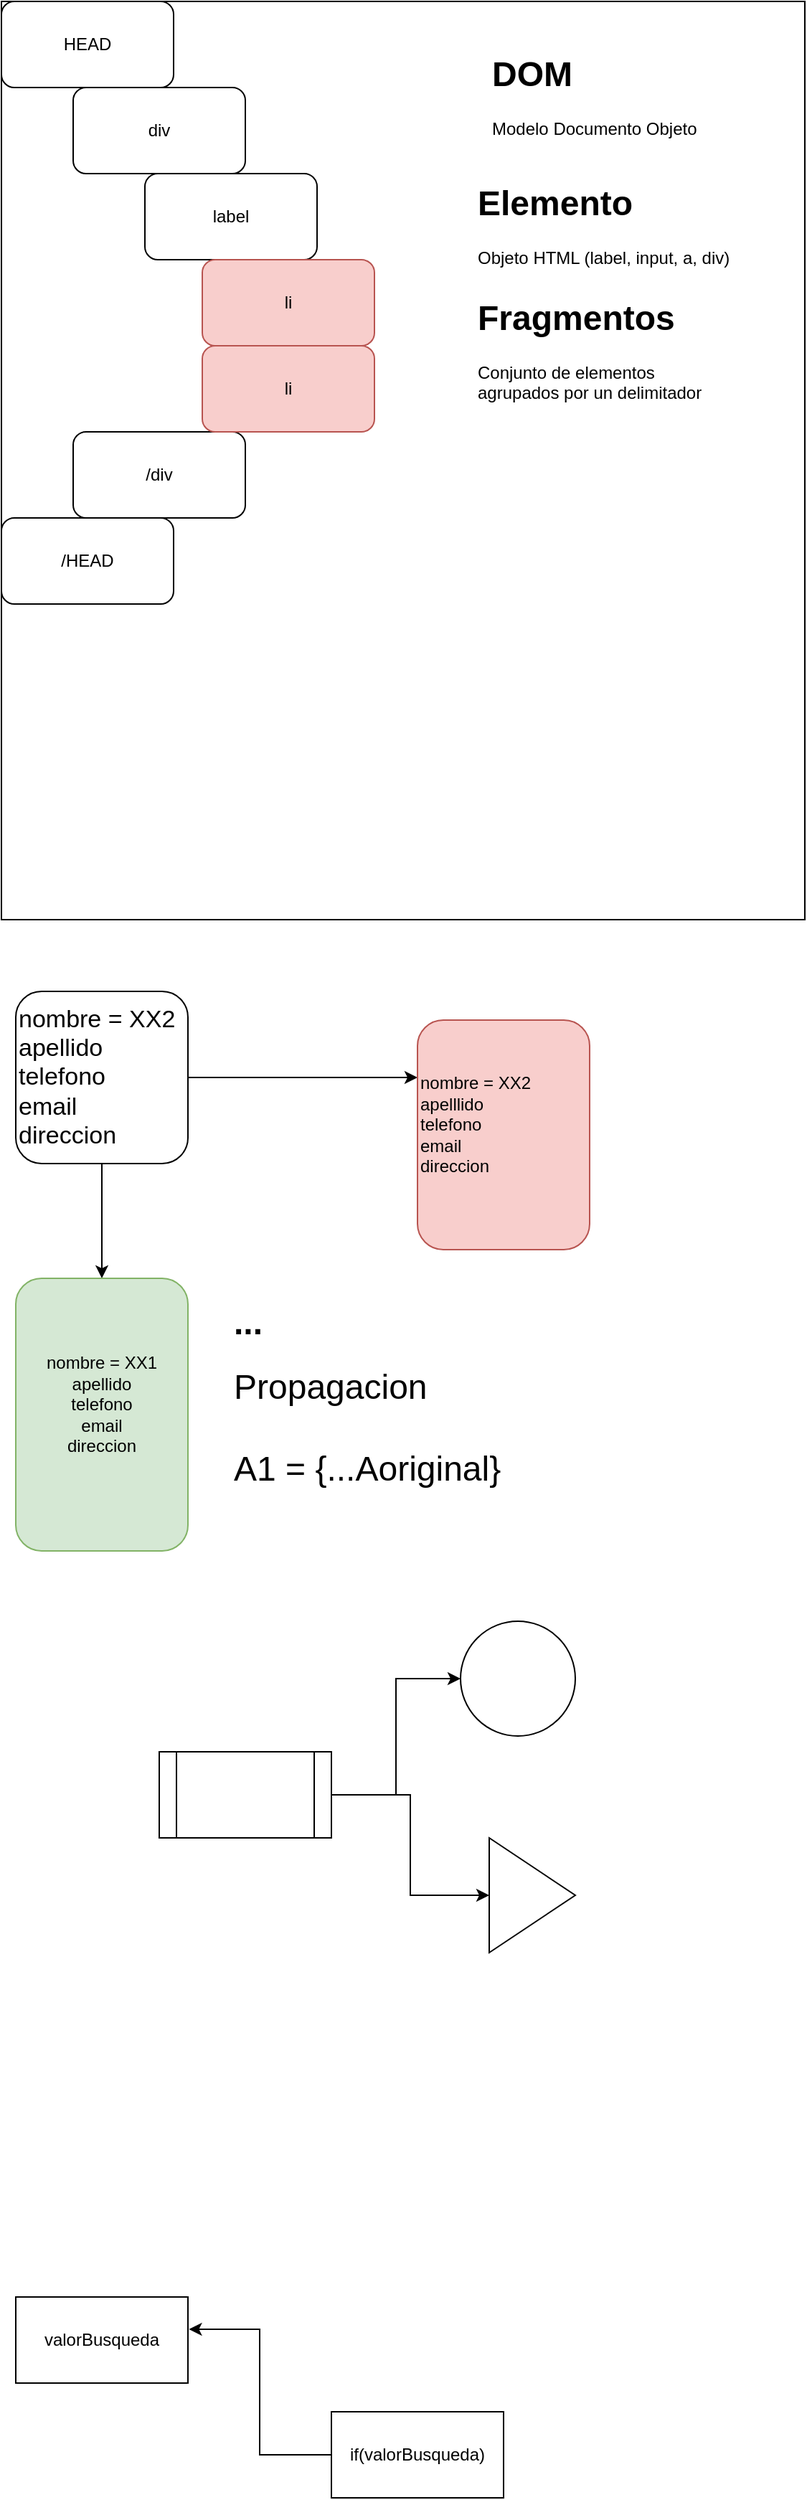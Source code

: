 <mxfile version="24.7.1" type="google">
  <diagram name="Página-1" id="49GoDjj_Vvb_qa8R1PRN">
    <mxGraphModel dx="928" dy="722" grid="1" gridSize="10" guides="1" tooltips="1" connect="1" arrows="1" fold="1" page="1" pageScale="1" pageWidth="827" pageHeight="1169" math="0" shadow="0">
      <root>
        <mxCell id="0" />
        <mxCell id="1" parent="0" />
        <mxCell id="W-MBoxAtf8QLGLF6Nhlv-1" value="" style="rounded=0;whiteSpace=wrap;html=1;" parent="1" vertex="1">
          <mxGeometry x="40" y="40" width="560" height="640" as="geometry" />
        </mxCell>
        <mxCell id="W-MBoxAtf8QLGLF6Nhlv-3" value="HEAD" style="rounded=1;whiteSpace=wrap;html=1;" parent="1" vertex="1">
          <mxGeometry x="40" y="40" width="120" height="60" as="geometry" />
        </mxCell>
        <mxCell id="W-MBoxAtf8QLGLF6Nhlv-4" value="div" style="rounded=1;whiteSpace=wrap;html=1;" parent="1" vertex="1">
          <mxGeometry x="90" y="100" width="120" height="60" as="geometry" />
        </mxCell>
        <mxCell id="W-MBoxAtf8QLGLF6Nhlv-5" value="label" style="rounded=1;whiteSpace=wrap;html=1;" parent="1" vertex="1">
          <mxGeometry x="140" y="160" width="120" height="60" as="geometry" />
        </mxCell>
        <mxCell id="W-MBoxAtf8QLGLF6Nhlv-6" value="/div" style="rounded=1;whiteSpace=wrap;html=1;" parent="1" vertex="1">
          <mxGeometry x="90" y="340" width="120" height="60" as="geometry" />
        </mxCell>
        <mxCell id="W-MBoxAtf8QLGLF6Nhlv-7" value="/HEAD" style="rounded=1;whiteSpace=wrap;html=1;" parent="1" vertex="1">
          <mxGeometry x="40" y="400" width="120" height="60" as="geometry" />
        </mxCell>
        <mxCell id="W-MBoxAtf8QLGLF6Nhlv-8" value="&lt;h1 style=&quot;margin-top: 0px;&quot;&gt;DOM&lt;/h1&gt;&lt;div&gt;Modelo Documento&amp;nbsp;&lt;span style=&quot;background-color: initial;&quot;&gt;Objeto&lt;/span&gt;&lt;span style=&quot;background-color: initial;&quot;&gt;&amp;nbsp;&lt;/span&gt;&lt;/div&gt;" style="text;html=1;whiteSpace=wrap;overflow=hidden;rounded=0;" parent="1" vertex="1">
          <mxGeometry x="380" y="70" width="180" height="120" as="geometry" />
        </mxCell>
        <mxCell id="W-MBoxAtf8QLGLF6Nhlv-9" value="li" style="rounded=1;whiteSpace=wrap;html=1;fillColor=#f8cecc;strokeColor=#b85450;" parent="1" vertex="1">
          <mxGeometry x="180" y="220" width="120" height="60" as="geometry" />
        </mxCell>
        <mxCell id="W-MBoxAtf8QLGLF6Nhlv-10" value="&lt;h1 style=&quot;margin-top: 0px;&quot;&gt;Elemento&lt;/h1&gt;&lt;div&gt;Objeto HTML (label, input, a, div)&lt;/div&gt;" style="text;html=1;whiteSpace=wrap;overflow=hidden;rounded=0;" parent="1" vertex="1">
          <mxGeometry x="370" y="160" width="190" height="80" as="geometry" />
        </mxCell>
        <mxCell id="W-MBoxAtf8QLGLF6Nhlv-11" value="&lt;h1 style=&quot;margin-top: 0px;&quot;&gt;Fragmentos&lt;/h1&gt;&lt;div&gt;Conjunto de elementos agrupados por un delimitador&lt;/div&gt;" style="text;html=1;whiteSpace=wrap;overflow=hidden;rounded=0;" parent="1" vertex="1">
          <mxGeometry x="370" y="240" width="180" height="120" as="geometry" />
        </mxCell>
        <mxCell id="W-MBoxAtf8QLGLF6Nhlv-13" style="edgeStyle=orthogonalEdgeStyle;rounded=0;orthogonalLoop=1;jettySize=auto;html=1;" parent="1" source="W-MBoxAtf8QLGLF6Nhlv-12" edge="1">
          <mxGeometry relative="1" as="geometry">
            <mxPoint x="330" y="790" as="targetPoint" />
          </mxGeometry>
        </mxCell>
        <mxCell id="W-MBoxAtf8QLGLF6Nhlv-16" style="edgeStyle=orthogonalEdgeStyle;rounded=0;orthogonalLoop=1;jettySize=auto;html=1;" parent="1" source="W-MBoxAtf8QLGLF6Nhlv-12" target="W-MBoxAtf8QLGLF6Nhlv-15" edge="1">
          <mxGeometry relative="1" as="geometry" />
        </mxCell>
        <mxCell id="W-MBoxAtf8QLGLF6Nhlv-12" value="&lt;font style=&quot;font-size: 17px;&quot;&gt;nombre = XX2&lt;/font&gt;&lt;div style=&quot;font-size: 17px;&quot;&gt;&lt;font style=&quot;font-size: 17px;&quot;&gt;apellido&lt;/font&gt;&lt;/div&gt;&lt;div style=&quot;font-size: 17px;&quot;&gt;&lt;font style=&quot;font-size: 17px;&quot;&gt;telefono&lt;/font&gt;&lt;/div&gt;&lt;div style=&quot;font-size: 17px;&quot;&gt;&lt;font style=&quot;font-size: 17px;&quot;&gt;email&lt;/font&gt;&lt;/div&gt;&lt;div style=&quot;font-size: 17px;&quot;&gt;&lt;font style=&quot;font-size: 17px;&quot;&gt;direccion&lt;/font&gt;&lt;/div&gt;" style="rounded=1;whiteSpace=wrap;html=1;align=left;" parent="1" vertex="1">
          <mxGeometry x="50" y="730" width="120" height="120" as="geometry" />
        </mxCell>
        <mxCell id="W-MBoxAtf8QLGLF6Nhlv-14" value="nombre = XX2&lt;div&gt;apelllido&lt;/div&gt;&lt;div&gt;telefono&lt;/div&gt;&lt;div&gt;email&lt;/div&gt;&lt;div&gt;direccion&lt;/div&gt;&lt;div&gt;&lt;br&gt;&lt;/div&gt;" style="rounded=1;whiteSpace=wrap;html=1;fillColor=#f8cecc;strokeColor=#b85450;align=left;" parent="1" vertex="1">
          <mxGeometry x="330" y="750" width="120" height="160" as="geometry" />
        </mxCell>
        <mxCell id="W-MBoxAtf8QLGLF6Nhlv-15" value="nombre = XX1&lt;div&gt;apellido&lt;/div&gt;&lt;div&gt;telefono&lt;/div&gt;&lt;div&gt;email&lt;/div&gt;&lt;div&gt;direccion&lt;/div&gt;&lt;div&gt;&lt;br&gt;&lt;/div&gt;" style="rounded=1;whiteSpace=wrap;html=1;fillColor=#d5e8d4;strokeColor=#82b366;" parent="1" vertex="1">
          <mxGeometry x="50" y="930" width="120" height="190" as="geometry" />
        </mxCell>
        <mxCell id="W-MBoxAtf8QLGLF6Nhlv-17" value="&lt;h1 style=&quot;margin-top: 0px;&quot;&gt;&lt;font style=&quot;font-size: 24px;&quot;&gt;...&lt;/font&gt;&lt;/h1&gt;&lt;div style=&quot;font-size: 24px;&quot;&gt;&lt;font style=&quot;font-size: 24px;&quot;&gt;Propagacion&lt;/font&gt;&lt;/div&gt;&lt;div style=&quot;font-size: 24px;&quot;&gt;&lt;font style=&quot;font-size: 24px;&quot;&gt;&lt;br&gt;&lt;/font&gt;&lt;/div&gt;&lt;div style=&quot;font-size: 24px;&quot;&gt;&lt;font style=&quot;font-size: 24px;&quot;&gt;A1 = {...Aoriginal}&lt;/font&gt;&lt;/div&gt;" style="text;html=1;whiteSpace=wrap;overflow=hidden;rounded=0;" parent="1" vertex="1">
          <mxGeometry x="200" y="940" width="330" height="160" as="geometry" />
        </mxCell>
        <mxCell id="W-MBoxAtf8QLGLF6Nhlv-21" style="edgeStyle=orthogonalEdgeStyle;rounded=0;orthogonalLoop=1;jettySize=auto;html=1;entryX=0;entryY=0.5;entryDx=0;entryDy=0;" parent="1" source="W-MBoxAtf8QLGLF6Nhlv-18" target="W-MBoxAtf8QLGLF6Nhlv-19" edge="1">
          <mxGeometry relative="1" as="geometry" />
        </mxCell>
        <mxCell id="W-MBoxAtf8QLGLF6Nhlv-22" style="edgeStyle=orthogonalEdgeStyle;rounded=0;orthogonalLoop=1;jettySize=auto;html=1;" parent="1" source="W-MBoxAtf8QLGLF6Nhlv-18" target="W-MBoxAtf8QLGLF6Nhlv-20" edge="1">
          <mxGeometry relative="1" as="geometry" />
        </mxCell>
        <mxCell id="W-MBoxAtf8QLGLF6Nhlv-18" value="" style="shape=process;whiteSpace=wrap;html=1;backgroundOutline=1;" parent="1" vertex="1">
          <mxGeometry x="150" y="1260" width="120" height="60" as="geometry" />
        </mxCell>
        <mxCell id="W-MBoxAtf8QLGLF6Nhlv-19" value="" style="ellipse;whiteSpace=wrap;html=1;aspect=fixed;" parent="1" vertex="1">
          <mxGeometry x="360" y="1169" width="80" height="80" as="geometry" />
        </mxCell>
        <mxCell id="W-MBoxAtf8QLGLF6Nhlv-20" value="" style="triangle;whiteSpace=wrap;html=1;" parent="1" vertex="1">
          <mxGeometry x="380" y="1320" width="60" height="80" as="geometry" />
        </mxCell>
        <mxCell id="W-MBoxAtf8QLGLF6Nhlv-23" value="valorBusqueda" style="rounded=0;whiteSpace=wrap;html=1;" parent="1" vertex="1">
          <mxGeometry x="50" y="1640" width="120" height="60" as="geometry" />
        </mxCell>
        <mxCell id="W-MBoxAtf8QLGLF6Nhlv-24" value="if(valorBusqueda)" style="rounded=0;whiteSpace=wrap;html=1;" parent="1" vertex="1">
          <mxGeometry x="270" y="1720" width="120" height="60" as="geometry" />
        </mxCell>
        <mxCell id="W-MBoxAtf8QLGLF6Nhlv-25" style="edgeStyle=orthogonalEdgeStyle;rounded=0;orthogonalLoop=1;jettySize=auto;html=1;entryX=1.006;entryY=0.375;entryDx=0;entryDy=0;entryPerimeter=0;" parent="1" source="W-MBoxAtf8QLGLF6Nhlv-24" target="W-MBoxAtf8QLGLF6Nhlv-23" edge="1">
          <mxGeometry relative="1" as="geometry" />
        </mxCell>
        <mxCell id="W-MBoxAtf8QLGLF6Nhlv-26" value="li" style="rounded=1;whiteSpace=wrap;html=1;fillColor=#f8cecc;strokeColor=#b85450;" parent="1" vertex="1">
          <mxGeometry x="180" y="280" width="120" height="60" as="geometry" />
        </mxCell>
      </root>
    </mxGraphModel>
  </diagram>
</mxfile>
